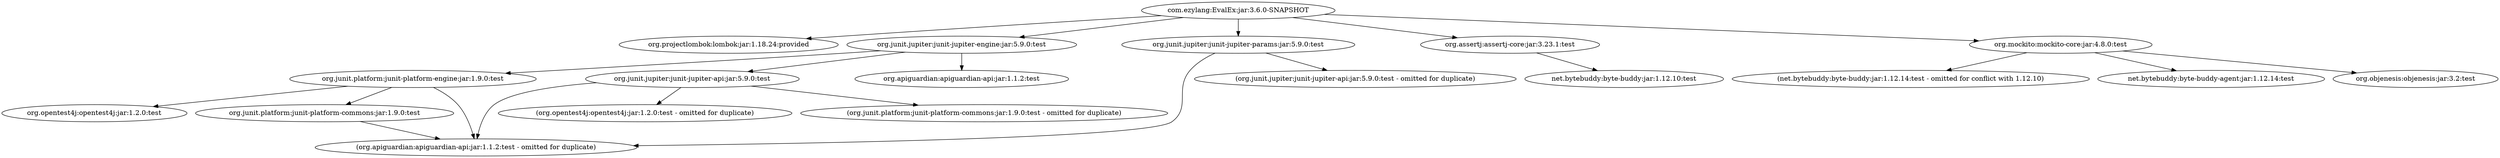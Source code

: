 digraph ezylang__EvalEx {
	"com.ezylang:EvalEx:jar:3.6.0-SNAPSHOT" -> "org.projectlombok:lombok:jar:1.18.24:provided" ; 
	"com.ezylang:EvalEx:jar:3.6.0-SNAPSHOT" -> "org.junit.jupiter:junit-jupiter-engine:jar:5.9.0:test" ; 
	"com.ezylang:EvalEx:jar:3.6.0-SNAPSHOT" -> "org.junit.jupiter:junit-jupiter-params:jar:5.9.0:test" ; 
	"com.ezylang:EvalEx:jar:3.6.0-SNAPSHOT" -> "org.assertj:assertj-core:jar:3.23.1:test" ; 
	"com.ezylang:EvalEx:jar:3.6.0-SNAPSHOT" -> "org.mockito:mockito-core:jar:4.8.0:test" ; 
	"org.junit.jupiter:junit-jupiter-engine:jar:5.9.0:test" -> "org.junit.platform:junit-platform-engine:jar:1.9.0:test" ; 
	"org.junit.jupiter:junit-jupiter-engine:jar:5.9.0:test" -> "org.junit.jupiter:junit-jupiter-api:jar:5.9.0:test" ; 
	"org.junit.jupiter:junit-jupiter-engine:jar:5.9.0:test" -> "org.apiguardian:apiguardian-api:jar:1.1.2:test" ; 
	"org.junit.platform:junit-platform-engine:jar:1.9.0:test" -> "org.opentest4j:opentest4j:jar:1.2.0:test" ; 
	"org.junit.platform:junit-platform-engine:jar:1.9.0:test" -> "org.junit.platform:junit-platform-commons:jar:1.9.0:test" ; 
	"org.junit.platform:junit-platform-engine:jar:1.9.0:test" -> "(org.apiguardian:apiguardian-api:jar:1.1.2:test - omitted for duplicate)" ; 
	"org.junit.platform:junit-platform-commons:jar:1.9.0:test" -> "(org.apiguardian:apiguardian-api:jar:1.1.2:test - omitted for duplicate)" ; 
	"org.junit.jupiter:junit-jupiter-api:jar:5.9.0:test" -> "(org.opentest4j:opentest4j:jar:1.2.0:test - omitted for duplicate)" ; 
	"org.junit.jupiter:junit-jupiter-api:jar:5.9.0:test" -> "(org.junit.platform:junit-platform-commons:jar:1.9.0:test - omitted for duplicate)" ; 
	"org.junit.jupiter:junit-jupiter-api:jar:5.9.0:test" -> "(org.apiguardian:apiguardian-api:jar:1.1.2:test - omitted for duplicate)" ; 
	"org.junit.jupiter:junit-jupiter-params:jar:5.9.0:test" -> "(org.junit.jupiter:junit-jupiter-api:jar:5.9.0:test - omitted for duplicate)" ; 
	"org.junit.jupiter:junit-jupiter-params:jar:5.9.0:test" -> "(org.apiguardian:apiguardian-api:jar:1.1.2:test - omitted for duplicate)" ; 
	"org.assertj:assertj-core:jar:3.23.1:test" -> "net.bytebuddy:byte-buddy:jar:1.12.10:test" ; 
	"org.mockito:mockito-core:jar:4.8.0:test" -> "(net.bytebuddy:byte-buddy:jar:1.12.14:test - omitted for conflict with 1.12.10)" ; 
	"org.mockito:mockito-core:jar:4.8.0:test" -> "net.bytebuddy:byte-buddy-agent:jar:1.12.14:test" ; 
	"org.mockito:mockito-core:jar:4.8.0:test" -> "org.objenesis:objenesis:jar:3.2:test" ; 
}
